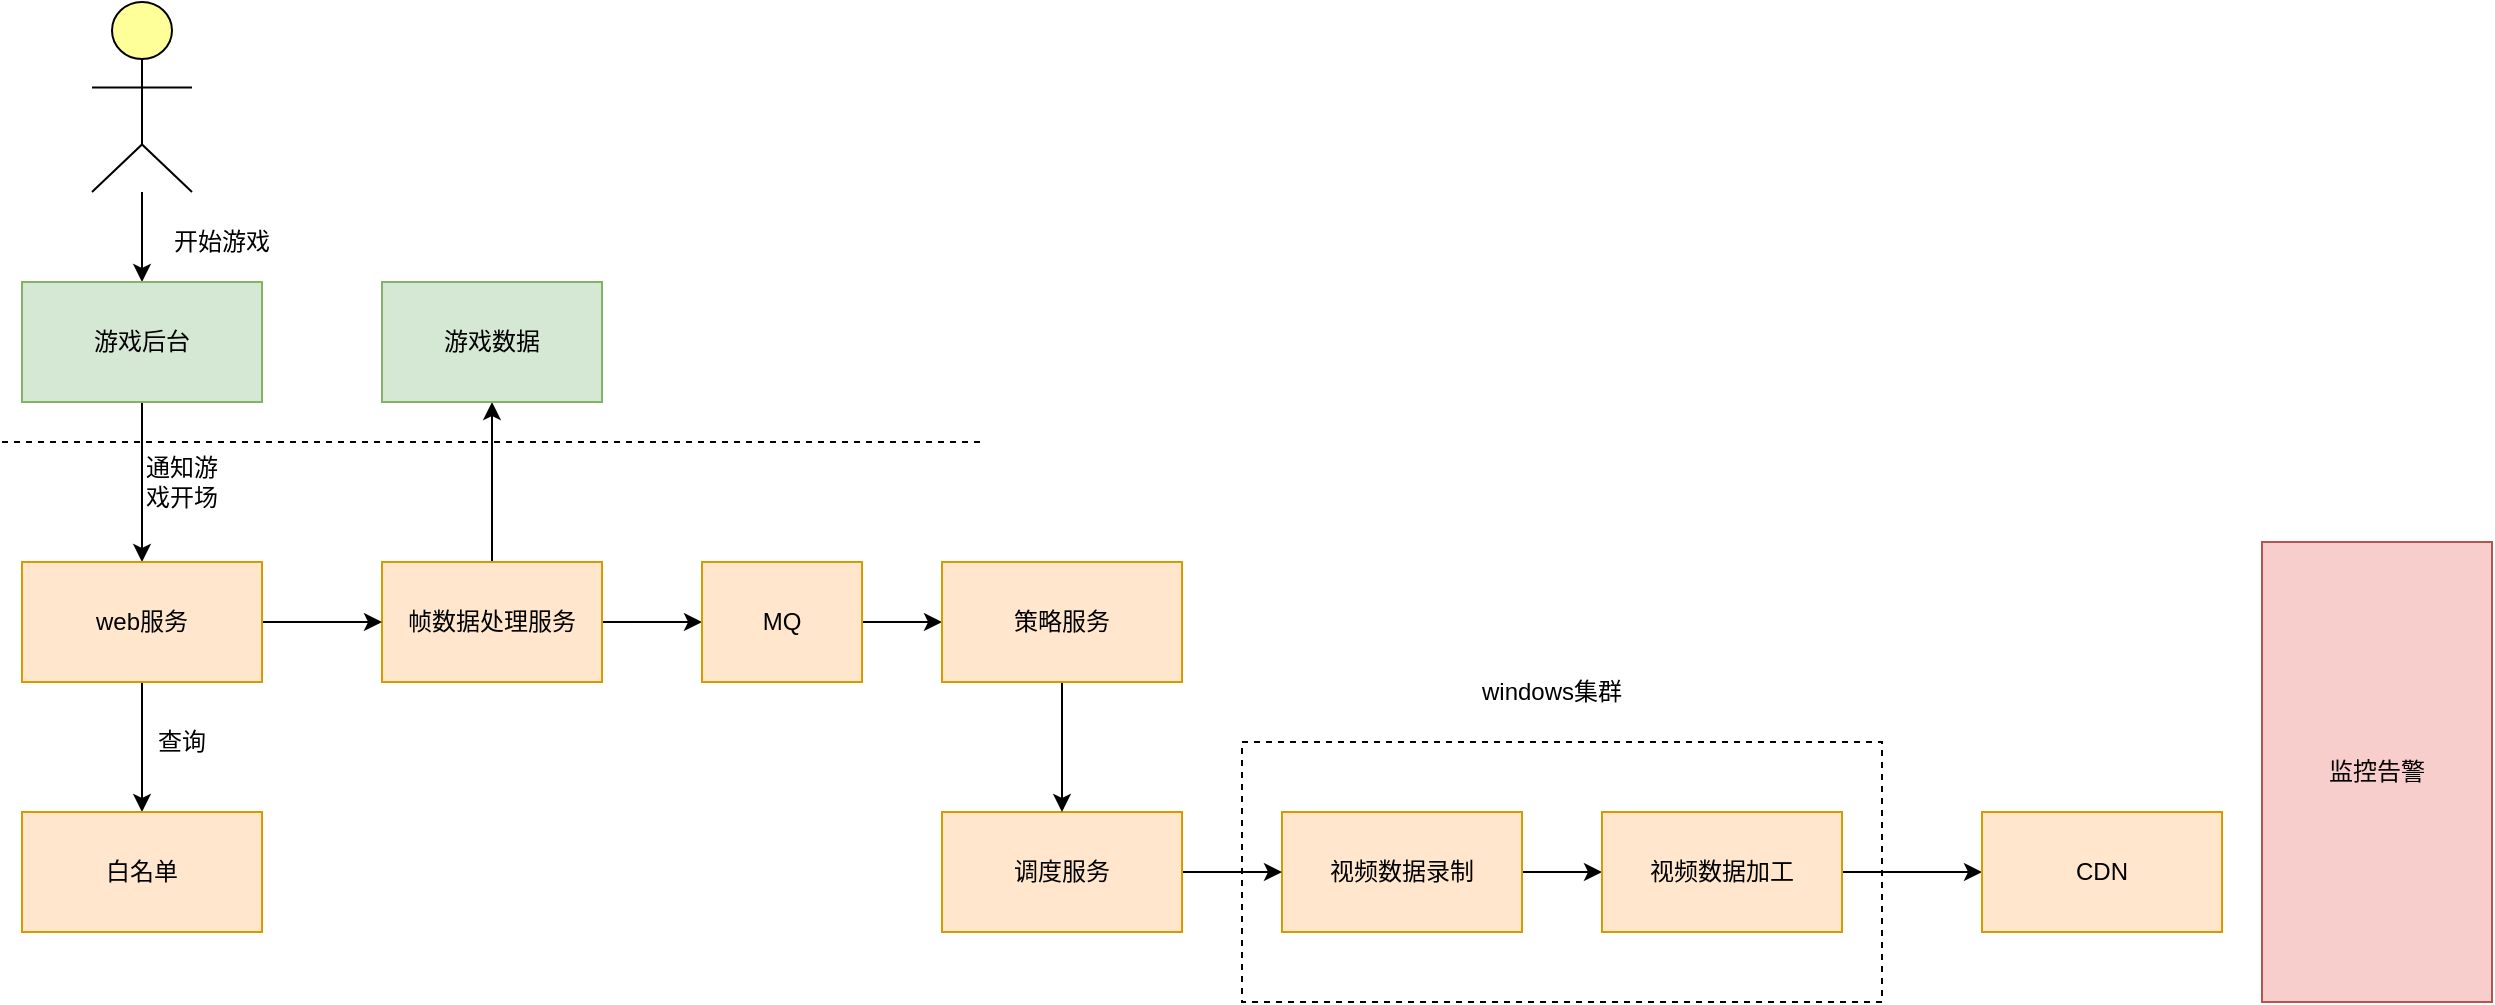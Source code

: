 <mxfile version="13.8.8" type="github">
  <diagram id="6I0OCvxSQrVGMHxT2VVA" name="Page-1">
    <mxGraphModel dx="1422" dy="713" grid="1" gridSize="10" guides="1" tooltips="1" connect="1" arrows="1" fold="1" page="1" pageScale="1" pageWidth="850" pageHeight="1100" math="0" shadow="0">
      <root>
        <mxCell id="0" />
        <mxCell id="1" parent="0" />
        <mxCell id="MoD7WxO891P2EVrpYWmz-41" value="" style="rounded=0;whiteSpace=wrap;html=1;dashed=1;" vertex="1" parent="1">
          <mxGeometry x="620" y="390" width="320" height="130" as="geometry" />
        </mxCell>
        <mxCell id="dKdSaXE48SgPbhcamS2K-48" style="edgeStyle=elbowEdgeStyle;rounded=1;elbow=vertical;html=1;startSize=10;endArrow=open;endFill=0;endSize=10;jettySize=auto;orthogonalLoop=1;strokeColor=#808080;fontSize=14;" parent="1" source="dKdSaXE48SgPbhcamS2K-49" edge="1">
          <mxGeometry relative="1" as="geometry">
            <mxPoint x="629.5" y="435" as="targetPoint" />
          </mxGeometry>
        </mxCell>
        <mxCell id="dKdSaXE48SgPbhcamS2K-50" style="edgeStyle=elbowEdgeStyle;rounded=1;elbow=vertical;html=1;startSize=10;endArrow=open;endFill=0;endSize=10;jettySize=auto;orthogonalLoop=1;strokeColor=#808080;fontSize=14;" parent="1" source="dKdSaXE48SgPbhcamS2K-51" edge="1">
          <mxGeometry relative="1" as="geometry">
            <mxPoint x="854" y="435" as="targetPoint" />
          </mxGeometry>
        </mxCell>
        <mxCell id="dKdSaXE48SgPbhcamS2K-52" style="edgeStyle=elbowEdgeStyle;rounded=1;elbow=vertical;html=1;startSize=10;endArrow=open;endFill=0;endSize=10;jettySize=auto;orthogonalLoop=1;strokeColor=#808080;fontSize=14;" parent="1" source="dKdSaXE48SgPbhcamS2K-53" edge="1">
          <mxGeometry relative="1" as="geometry">
            <mxPoint x="1061.5" y="435" as="targetPoint" />
          </mxGeometry>
        </mxCell>
        <mxCell id="MoD7WxO891P2EVrpYWmz-32" value="" style="edgeStyle=orthogonalEdgeStyle;rounded=0;orthogonalLoop=1;jettySize=auto;html=1;strokeColor=#000000;" edge="1" parent="1" source="dKdSaXE48SgPbhcamS2K-62" target="MoD7WxO891P2EVrpYWmz-2">
          <mxGeometry relative="1" as="geometry" />
        </mxCell>
        <mxCell id="dKdSaXE48SgPbhcamS2K-62" value="" style="html=1;whiteSpace=wrap;fillColor=#ffff99;shape=mxgraph.archimate3.actor;fontSize=14;" parent="1" vertex="1">
          <mxGeometry x="45" y="20" width="50" height="95" as="geometry" />
        </mxCell>
        <mxCell id="MoD7WxO891P2EVrpYWmz-24" value="" style="edgeStyle=orthogonalEdgeStyle;rounded=0;orthogonalLoop=1;jettySize=auto;html=1;strokeColor=#000000;" edge="1" parent="1" source="MoD7WxO891P2EVrpYWmz-1" target="MoD7WxO891P2EVrpYWmz-3">
          <mxGeometry relative="1" as="geometry" />
        </mxCell>
        <mxCell id="MoD7WxO891P2EVrpYWmz-44" value="" style="edgeStyle=orthogonalEdgeStyle;rounded=0;orthogonalLoop=1;jettySize=auto;html=1;strokeColor=#000000;" edge="1" parent="1" source="MoD7WxO891P2EVrpYWmz-1" target="MoD7WxO891P2EVrpYWmz-43">
          <mxGeometry relative="1" as="geometry" />
        </mxCell>
        <mxCell id="MoD7WxO891P2EVrpYWmz-1" value="帧数据处理服务" style="rounded=0;whiteSpace=wrap;html=1;fillColor=#ffe6cc;strokeColor=#d79b00;" vertex="1" parent="1">
          <mxGeometry x="190" y="300" width="110" height="60" as="geometry" />
        </mxCell>
        <mxCell id="MoD7WxO891P2EVrpYWmz-38" style="edgeStyle=orthogonalEdgeStyle;rounded=0;orthogonalLoop=1;jettySize=auto;html=1;exitX=0.5;exitY=1;exitDx=0;exitDy=0;entryX=0.5;entryY=0;entryDx=0;entryDy=0;strokeColor=#000000;" edge="1" parent="1" source="MoD7WxO891P2EVrpYWmz-2" target="MoD7WxO891P2EVrpYWmz-14">
          <mxGeometry relative="1" as="geometry" />
        </mxCell>
        <mxCell id="MoD7WxO891P2EVrpYWmz-2" value="游戏后台" style="rounded=0;whiteSpace=wrap;html=1;fillColor=#d5e8d4;strokeColor=#82b366;" vertex="1" parent="1">
          <mxGeometry x="10" y="160" width="120" height="60" as="geometry" />
        </mxCell>
        <mxCell id="MoD7WxO891P2EVrpYWmz-27" value="" style="edgeStyle=orthogonalEdgeStyle;rounded=0;orthogonalLoop=1;jettySize=auto;html=1;strokeColor=#000000;" edge="1" parent="1" source="MoD7WxO891P2EVrpYWmz-3" target="MoD7WxO891P2EVrpYWmz-26">
          <mxGeometry relative="1" as="geometry" />
        </mxCell>
        <mxCell id="MoD7WxO891P2EVrpYWmz-3" value="MQ" style="rounded=0;whiteSpace=wrap;html=1;fillColor=#ffe6cc;strokeColor=#d79b00;" vertex="1" parent="1">
          <mxGeometry x="350" y="300" width="80" height="60" as="geometry" />
        </mxCell>
        <mxCell id="MoD7WxO891P2EVrpYWmz-30" value="" style="edgeStyle=orthogonalEdgeStyle;rounded=0;orthogonalLoop=1;jettySize=auto;html=1;strokeColor=#000000;" edge="1" parent="1" source="MoD7WxO891P2EVrpYWmz-5" target="MoD7WxO891P2EVrpYWmz-8">
          <mxGeometry relative="1" as="geometry" />
        </mxCell>
        <mxCell id="MoD7WxO891P2EVrpYWmz-5" value="视频数据录制" style="rounded=0;whiteSpace=wrap;html=1;fillColor=#ffe6cc;strokeColor=#d79b00;" vertex="1" parent="1">
          <mxGeometry x="640" y="425" width="120" height="60" as="geometry" />
        </mxCell>
        <mxCell id="MoD7WxO891P2EVrpYWmz-31" value="" style="edgeStyle=orthogonalEdgeStyle;rounded=0;orthogonalLoop=1;jettySize=auto;html=1;strokeColor=#000000;" edge="1" parent="1" source="MoD7WxO891P2EVrpYWmz-8" target="MoD7WxO891P2EVrpYWmz-12">
          <mxGeometry relative="1" as="geometry" />
        </mxCell>
        <mxCell id="MoD7WxO891P2EVrpYWmz-8" value="视频数据加工" style="rounded=0;whiteSpace=wrap;html=1;fillColor=#ffe6cc;strokeColor=#d79b00;" vertex="1" parent="1">
          <mxGeometry x="800" y="425" width="120" height="60" as="geometry" />
        </mxCell>
        <mxCell id="MoD7WxO891P2EVrpYWmz-29" value="" style="edgeStyle=orthogonalEdgeStyle;rounded=0;orthogonalLoop=1;jettySize=auto;html=1;strokeColor=#000000;" edge="1" parent="1" source="MoD7WxO891P2EVrpYWmz-11" target="MoD7WxO891P2EVrpYWmz-5">
          <mxGeometry relative="1" as="geometry" />
        </mxCell>
        <mxCell id="MoD7WxO891P2EVrpYWmz-11" value="调度服务" style="rounded=0;whiteSpace=wrap;html=1;fillColor=#ffe6cc;strokeColor=#d79b00;" vertex="1" parent="1">
          <mxGeometry x="470" y="425" width="120" height="60" as="geometry" />
        </mxCell>
        <mxCell id="MoD7WxO891P2EVrpYWmz-12" value="CDN" style="rounded=0;whiteSpace=wrap;html=1;fillColor=#ffe6cc;strokeColor=#d79b00;" vertex="1" parent="1">
          <mxGeometry x="990" y="425" width="120" height="60" as="geometry" />
        </mxCell>
        <mxCell id="MoD7WxO891P2EVrpYWmz-13" value="监控告警" style="rounded=0;whiteSpace=wrap;html=1;fillColor=#f8cecc;strokeColor=#b85450;" vertex="1" parent="1">
          <mxGeometry x="1130" y="290" width="115" height="230" as="geometry" />
        </mxCell>
        <mxCell id="MoD7WxO891P2EVrpYWmz-25" value="" style="edgeStyle=orthogonalEdgeStyle;rounded=0;orthogonalLoop=1;jettySize=auto;html=1;strokeColor=#000000;" edge="1" parent="1" source="MoD7WxO891P2EVrpYWmz-14" target="MoD7WxO891P2EVrpYWmz-1">
          <mxGeometry relative="1" as="geometry" />
        </mxCell>
        <mxCell id="MoD7WxO891P2EVrpYWmz-39" value="" style="edgeStyle=orthogonalEdgeStyle;rounded=0;orthogonalLoop=1;jettySize=auto;html=1;strokeColor=#000000;" edge="1" parent="1" source="MoD7WxO891P2EVrpYWmz-14" target="MoD7WxO891P2EVrpYWmz-15">
          <mxGeometry relative="1" as="geometry" />
        </mxCell>
        <mxCell id="MoD7WxO891P2EVrpYWmz-14" value="web服务" style="rounded=0;whiteSpace=wrap;html=1;fillColor=#ffe6cc;strokeColor=#d79b00;" vertex="1" parent="1">
          <mxGeometry x="10" y="300" width="120" height="60" as="geometry" />
        </mxCell>
        <mxCell id="MoD7WxO891P2EVrpYWmz-15" value="白名单" style="rounded=0;whiteSpace=wrap;html=1;fillColor=#ffe6cc;strokeColor=#d79b00;" vertex="1" parent="1">
          <mxGeometry x="10" y="425" width="120" height="60" as="geometry" />
        </mxCell>
        <mxCell id="MoD7WxO891P2EVrpYWmz-28" value="" style="edgeStyle=orthogonalEdgeStyle;rounded=0;orthogonalLoop=1;jettySize=auto;html=1;strokeColor=#000000;" edge="1" parent="1" source="MoD7WxO891P2EVrpYWmz-26" target="MoD7WxO891P2EVrpYWmz-11">
          <mxGeometry relative="1" as="geometry" />
        </mxCell>
        <mxCell id="MoD7WxO891P2EVrpYWmz-26" value="策略服务" style="rounded=0;whiteSpace=wrap;html=1;fillColor=#ffe6cc;strokeColor=#d79b00;" vertex="1" parent="1">
          <mxGeometry x="470" y="300" width="120" height="60" as="geometry" />
        </mxCell>
        <mxCell id="MoD7WxO891P2EVrpYWmz-33" value="开始游戏" style="text;html=1;strokeColor=none;fillColor=none;align=center;verticalAlign=middle;whiteSpace=wrap;rounded=0;" vertex="1" parent="1">
          <mxGeometry x="80" y="130" width="60" height="20" as="geometry" />
        </mxCell>
        <mxCell id="MoD7WxO891P2EVrpYWmz-34" value="通知游戏开场" style="text;html=1;strokeColor=none;fillColor=none;align=center;verticalAlign=middle;whiteSpace=wrap;rounded=0;" vertex="1" parent="1">
          <mxGeometry x="70" y="240" width="40" height="40" as="geometry" />
        </mxCell>
        <mxCell id="MoD7WxO891P2EVrpYWmz-37" value="windows集群" style="text;html=1;strokeColor=none;fillColor=none;align=center;verticalAlign=middle;whiteSpace=wrap;rounded=0;dashed=1;" vertex="1" parent="1">
          <mxGeometry x="730" y="360" width="90" height="10" as="geometry" />
        </mxCell>
        <mxCell id="MoD7WxO891P2EVrpYWmz-40" value="查询" style="text;html=1;strokeColor=none;fillColor=none;align=center;verticalAlign=middle;whiteSpace=wrap;rounded=0;" vertex="1" parent="1">
          <mxGeometry x="45" y="380" width="90" height="20" as="geometry" />
        </mxCell>
        <mxCell id="MoD7WxO891P2EVrpYWmz-43" value="游戏数据" style="rounded=0;whiteSpace=wrap;html=1;fillColor=#d5e8d4;strokeColor=#82b366;" vertex="1" parent="1">
          <mxGeometry x="190" y="160" width="110" height="60" as="geometry" />
        </mxCell>
        <mxCell id="MoD7WxO891P2EVrpYWmz-45" value="" style="endArrow=none;html=1;strokeColor=#000000;dashed=1;" edge="1" parent="1">
          <mxGeometry width="50" height="50" relative="1" as="geometry">
            <mxPoint y="240" as="sourcePoint" />
            <mxPoint x="490" y="240" as="targetPoint" />
          </mxGeometry>
        </mxCell>
      </root>
    </mxGraphModel>
  </diagram>
</mxfile>
